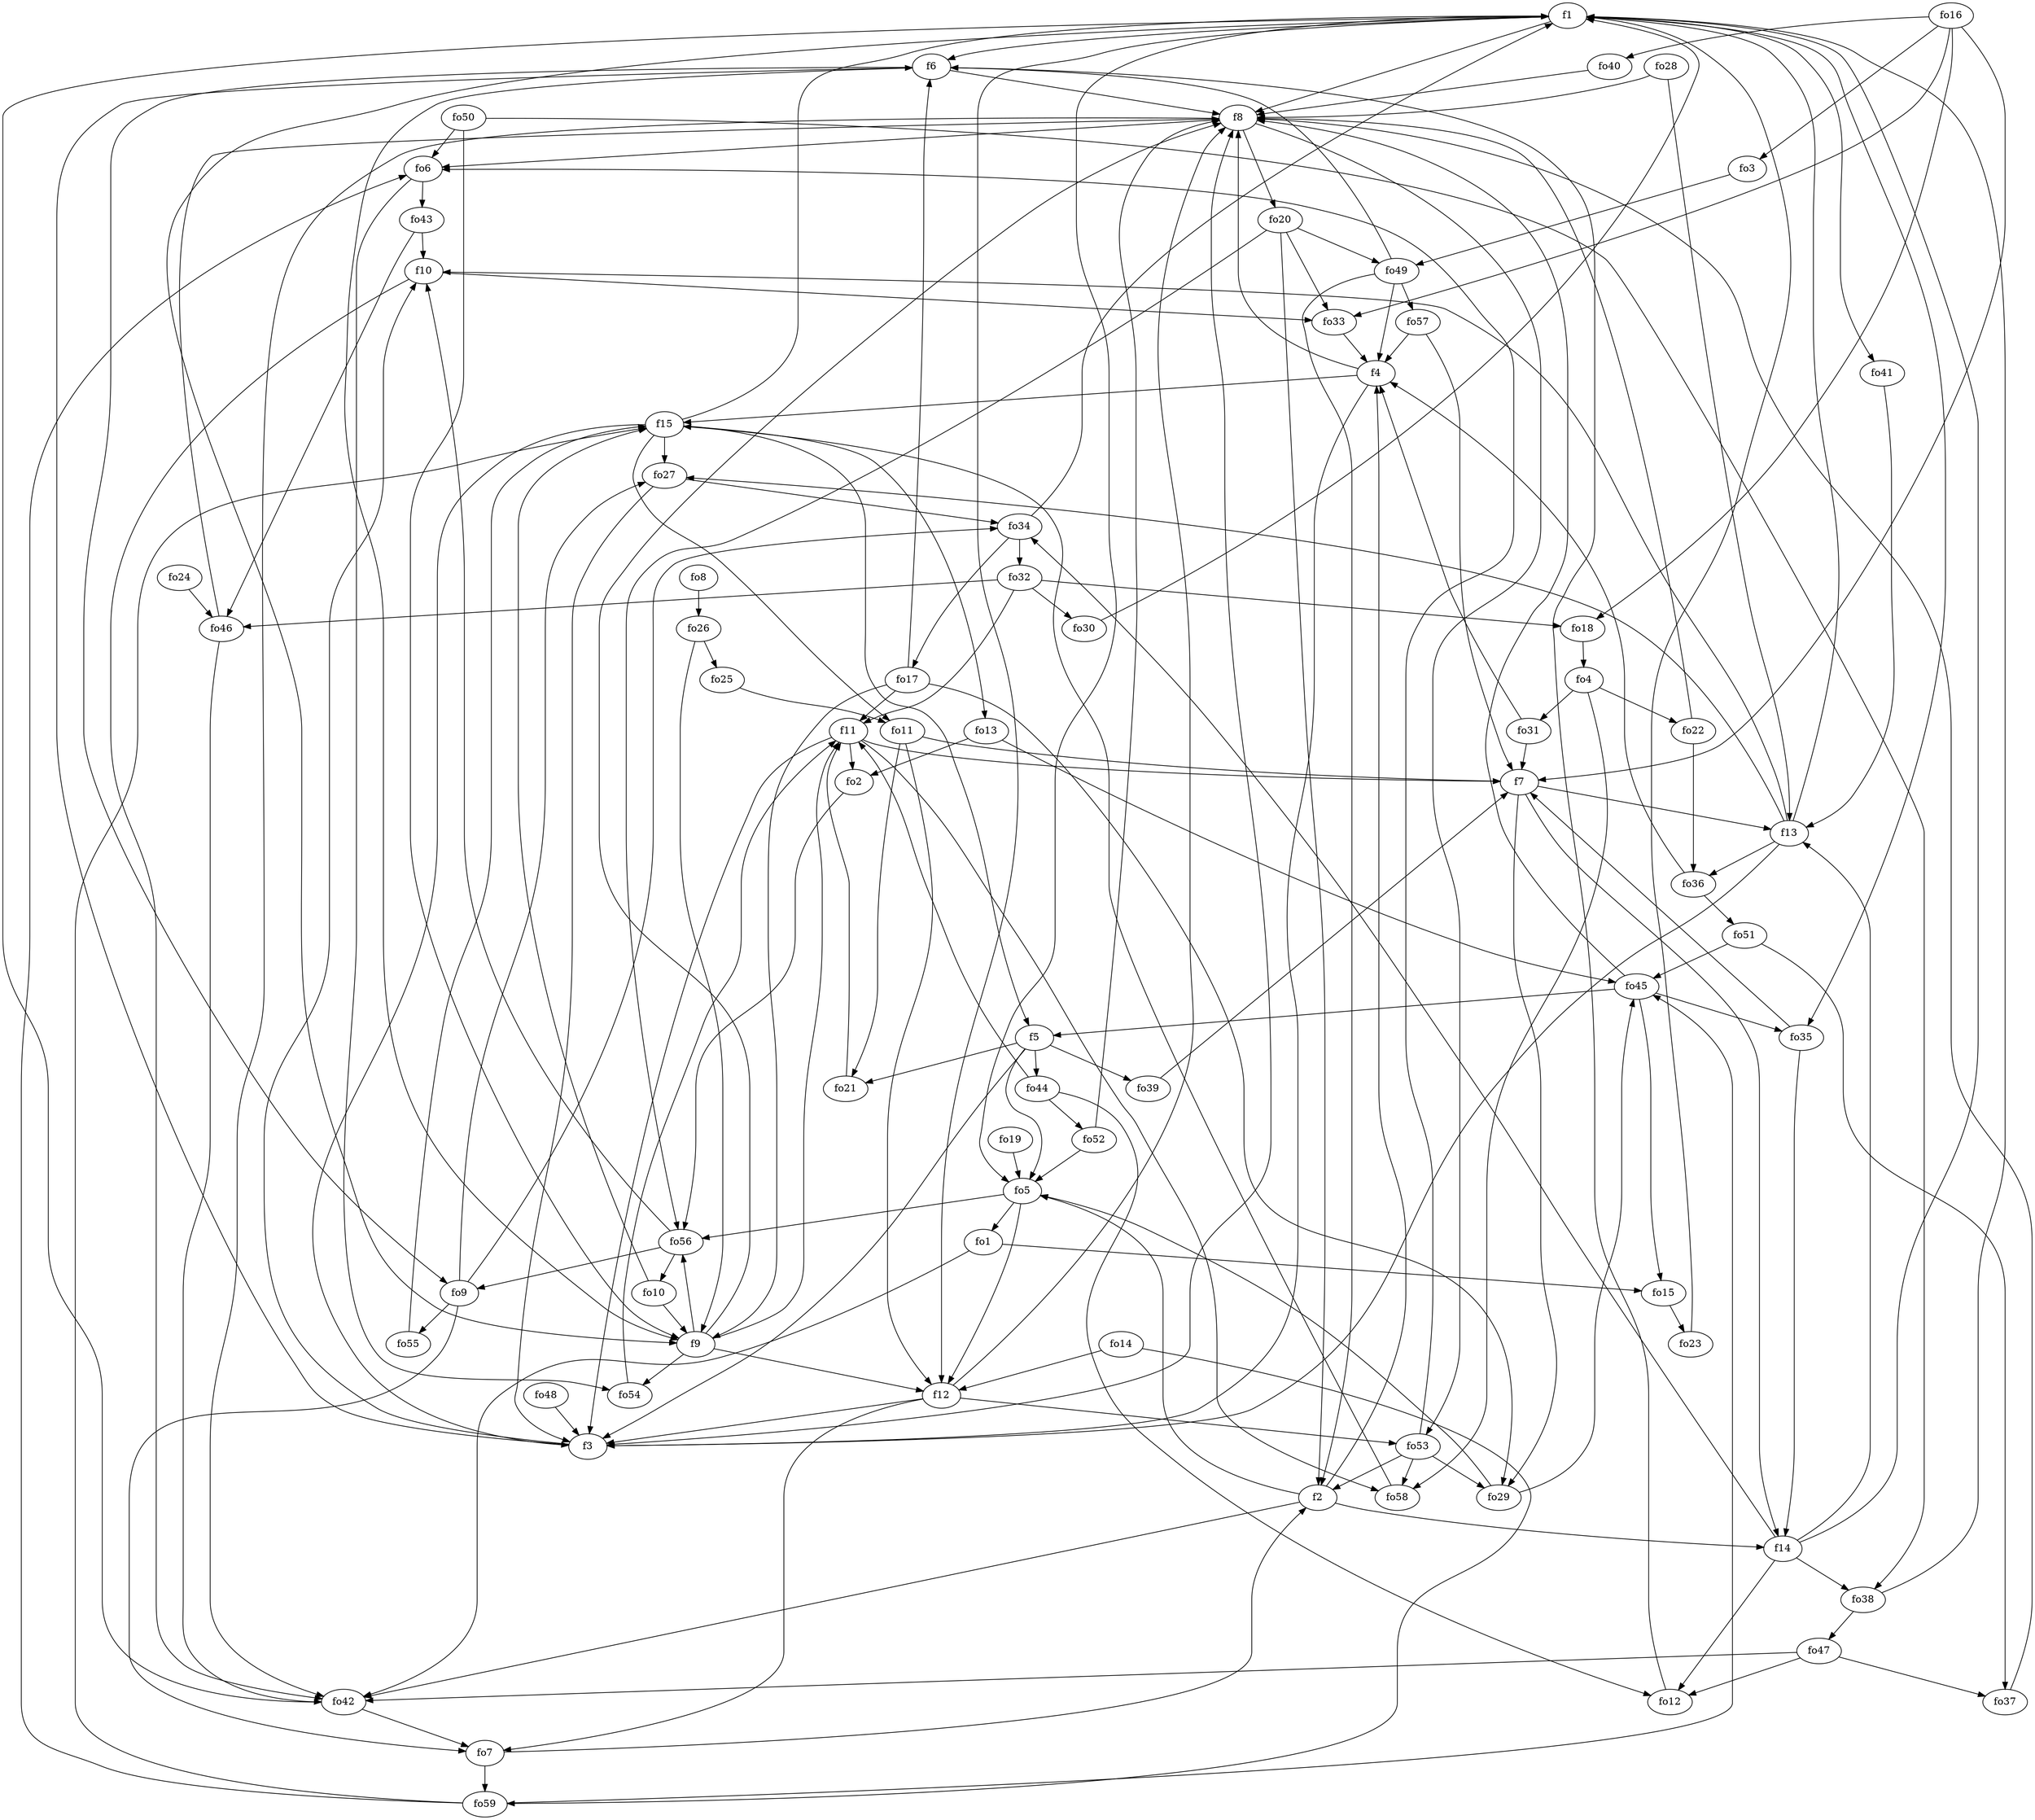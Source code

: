 strict digraph  {
f1;
f2;
f3;
f4;
f5;
f6;
f7;
f8;
f9;
f10;
f11;
f12;
f13;
f14;
f15;
fo1;
fo2;
fo3;
fo4;
fo5;
fo6;
fo7;
fo8;
fo9;
fo10;
fo11;
fo12;
fo13;
fo14;
fo15;
fo16;
fo17;
fo18;
fo19;
fo20;
fo21;
fo22;
fo23;
fo24;
fo25;
fo26;
fo27;
fo28;
fo29;
fo30;
fo31;
fo32;
fo33;
fo34;
fo35;
fo36;
fo37;
fo38;
fo39;
fo40;
fo41;
fo42;
fo43;
fo44;
fo45;
fo46;
fo47;
fo48;
fo49;
fo50;
fo51;
fo52;
fo53;
fo54;
fo55;
fo56;
fo57;
fo58;
fo59;
f1 -> f12  [weight=2];
f1 -> fo41  [weight=2];
f1 -> f6  [weight=2];
f1 -> fo35  [weight=2];
f1 -> fo5  [weight=2];
f1 -> f8  [weight=2];
f1 -> f9  [weight=2];
f2 -> f4  [weight=2];
f2 -> f14  [weight=2];
f2 -> fo42  [weight=2];
f2 -> fo5  [weight=2];
f3 -> f6  [weight=2];
f3 -> f10  [weight=2];
f3 -> f8  [weight=2];
f4 -> f8  [weight=2];
f4 -> f15  [weight=2];
f4 -> f3  [weight=2];
f5 -> fo39  [weight=2];
f5 -> fo44  [weight=2];
f5 -> fo5  [weight=2];
f5 -> f3  [weight=2];
f5 -> fo21  [weight=2];
f6 -> f8  [weight=2];
f6 -> fo9  [weight=2];
f6 -> f9  [weight=2];
f7 -> f14  [weight=2];
f7 -> f13  [weight=2];
f7 -> fo29  [weight=2];
f8 -> fo42  [weight=2];
f8 -> fo20  [weight=2];
f8 -> fo6  [weight=2];
f8 -> fo53  [weight=2];
f9 -> f11  [weight=2];
f9 -> fo54  [weight=2];
f9 -> f12  [weight=2];
f9 -> f8  [weight=2];
f9 -> fo56  [weight=2];
f10 -> fo33  [weight=2];
f10 -> fo42  [weight=2];
f11 -> f3  [weight=2];
f11 -> f7  [weight=2];
f11 -> fo58  [weight=2];
f11 -> fo2  [weight=2];
f12 -> fo53  [weight=2];
f12 -> f3  [weight=2];
f12 -> fo7  [weight=2];
f12 -> f8  [weight=2];
f13 -> f1  [weight=2];
f13 -> f3  [weight=2];
f13 -> fo36  [weight=2];
f13 -> fo27  [weight=2];
f13 -> f10  [weight=2];
f14 -> f1  [weight=2];
f14 -> f13  [weight=2];
f14 -> fo38  [weight=2];
f14 -> fo12  [weight=2];
f14 -> fo34  [weight=2];
f15 -> f1  [weight=2];
f15 -> fo13  [weight=2];
f15 -> f3  [weight=2];
f15 -> fo11  [weight=2];
f15 -> f5  [weight=2];
f15 -> fo27  [weight=2];
fo1 -> fo42  [weight=2];
fo1 -> fo15  [weight=2];
fo2 -> fo56  [weight=2];
fo3 -> fo49  [weight=2];
fo4 -> fo58  [weight=2];
fo4 -> fo31  [weight=2];
fo4 -> fo22  [weight=2];
fo5 -> fo1  [weight=2];
fo5 -> fo56  [weight=2];
fo5 -> f12  [weight=2];
fo6 -> fo54  [weight=2];
fo6 -> fo43  [weight=2];
fo7 -> fo59  [weight=2];
fo7 -> f2  [weight=2];
fo8 -> fo26  [weight=2];
fo9 -> fo27  [weight=2];
fo9 -> fo7  [weight=2];
fo9 -> fo34  [weight=2];
fo9 -> fo55  [weight=2];
fo10 -> f9  [weight=2];
fo10 -> f15  [weight=2];
fo11 -> f7  [weight=2];
fo11 -> f12  [weight=2];
fo11 -> fo21  [weight=2];
fo12 -> f6  [weight=2];
fo13 -> fo45  [weight=2];
fo13 -> fo2  [weight=2];
fo14 -> fo59  [weight=2];
fo14 -> f12  [weight=2];
fo15 -> fo23  [weight=2];
fo16 -> fo40  [weight=2];
fo16 -> fo18  [weight=2];
fo16 -> fo3  [weight=2];
fo16 -> fo33  [weight=2];
fo16 -> f7  [weight=2];
fo17 -> f6  [weight=2];
fo17 -> f9  [weight=2];
fo17 -> f11  [weight=2];
fo17 -> fo29  [weight=2];
fo18 -> fo4  [weight=2];
fo19 -> fo5  [weight=2];
fo20 -> fo33  [weight=2];
fo20 -> f2  [weight=2];
fo20 -> fo49  [weight=2];
fo20 -> fo56  [weight=2];
fo21 -> f11  [weight=2];
fo22 -> f8  [weight=2];
fo22 -> fo36  [weight=2];
fo23 -> f1  [weight=2];
fo24 -> fo46  [weight=2];
fo25 -> fo11  [weight=2];
fo26 -> f9  [weight=2];
fo26 -> fo25  [weight=2];
fo27 -> f3  [weight=2];
fo27 -> fo34  [weight=2];
fo28 -> f13  [weight=2];
fo28 -> f8  [weight=2];
fo29 -> fo45  [weight=2];
fo29 -> fo5  [weight=2];
fo30 -> f1  [weight=2];
fo31 -> f4  [weight=2];
fo31 -> f7  [weight=2];
fo32 -> fo46  [weight=2];
fo32 -> f11  [weight=2];
fo32 -> fo30  [weight=2];
fo32 -> fo18  [weight=2];
fo33 -> f4  [weight=2];
fo34 -> f1  [weight=2];
fo34 -> fo17  [weight=2];
fo34 -> fo32  [weight=2];
fo35 -> f7  [weight=2];
fo35 -> f14  [weight=2];
fo36 -> fo51  [weight=2];
fo36 -> f4  [weight=2];
fo37 -> f8  [weight=2];
fo38 -> f1  [weight=2];
fo38 -> fo47  [weight=2];
fo39 -> f7  [weight=2];
fo40 -> f8  [weight=2];
fo41 -> f13  [weight=2];
fo42 -> f1  [weight=2];
fo42 -> fo7  [weight=2];
fo43 -> f10  [weight=2];
fo43 -> fo46  [weight=2];
fo44 -> fo12  [weight=2];
fo44 -> fo52  [weight=2];
fo44 -> f11  [weight=2];
fo45 -> f5  [weight=2];
fo45 -> f8  [weight=2];
fo45 -> fo15  [weight=2];
fo45 -> fo35  [weight=2];
fo46 -> f8  [weight=2];
fo46 -> fo42  [weight=2];
fo47 -> fo37  [weight=2];
fo47 -> fo42  [weight=2];
fo47 -> fo12  [weight=2];
fo48 -> f3  [weight=2];
fo49 -> f4  [weight=2];
fo49 -> f6  [weight=2];
fo49 -> f2  [weight=2];
fo49 -> fo57  [weight=2];
fo50 -> f9  [weight=2];
fo50 -> fo38  [weight=2];
fo50 -> fo6  [weight=2];
fo51 -> fo37  [weight=2];
fo51 -> fo45  [weight=2];
fo52 -> fo5  [weight=2];
fo52 -> f8  [weight=2];
fo53 -> fo6  [weight=2];
fo53 -> f2  [weight=2];
fo53 -> fo29  [weight=2];
fo53 -> fo58  [weight=2];
fo54 -> f11  [weight=2];
fo55 -> f15  [weight=2];
fo56 -> f10  [weight=2];
fo56 -> fo10  [weight=2];
fo56 -> fo9  [weight=2];
fo57 -> f4  [weight=2];
fo57 -> f7  [weight=2];
fo58 -> f15  [weight=2];
fo59 -> fo6  [weight=2];
fo59 -> f15  [weight=2];
fo59 -> fo45  [weight=2];
}
